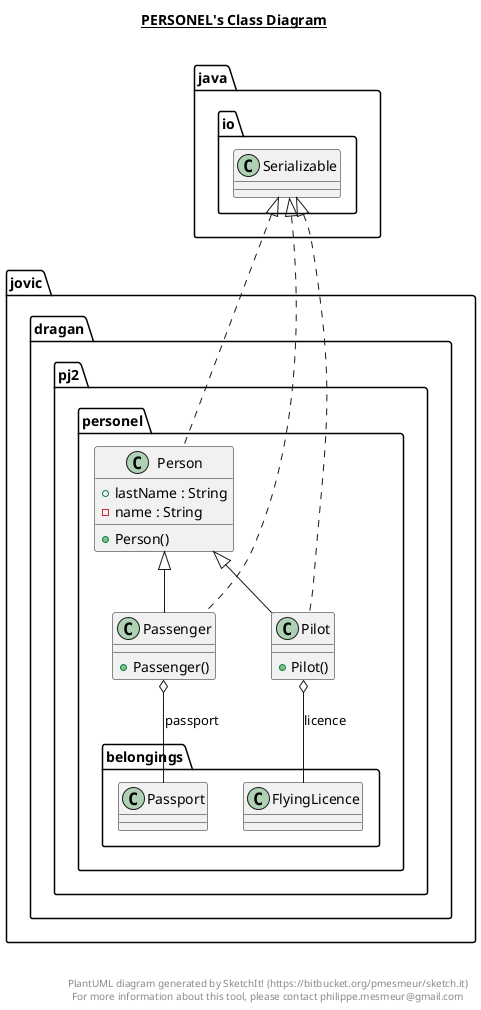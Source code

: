 @startuml

title __PERSONEL's Class Diagram__\n

  namespace jovic.dragan.pj2.personel {
    class jovic.dragan.pj2.personel.Passenger {
        + Passenger()
    }
  }
  

  namespace jovic.dragan.pj2.personel {
    class jovic.dragan.pj2.personel.Person {
        + lastName : String
        - name : String
        + Person()
    }
  }
  

  namespace jovic.dragan.pj2.personel {
    class jovic.dragan.pj2.personel.Pilot {
        + Pilot()
    }
  }
  

  jovic.dragan.pj2.personel.Passenger .up.|> java.io.Serializable
  jovic.dragan.pj2.personel.Passenger -up-|> jovic.dragan.pj2.personel.Person
  jovic.dragan.pj2.personel.Passenger o-- jovic.dragan.pj2.personel.belongings.Passport : passport
  jovic.dragan.pj2.personel.Person .up.|> java.io.Serializable
  jovic.dragan.pj2.personel.Pilot .up.|> java.io.Serializable
  jovic.dragan.pj2.personel.Pilot -up-|> jovic.dragan.pj2.personel.Person
  jovic.dragan.pj2.personel.Pilot o-- jovic.dragan.pj2.personel.belongings.FlyingLicence : licence


right footer


PlantUML diagram generated by SketchIt! (https://bitbucket.org/pmesmeur/sketch.it)
For more information about this tool, please contact philippe.mesmeur@gmail.com
endfooter

@enduml
